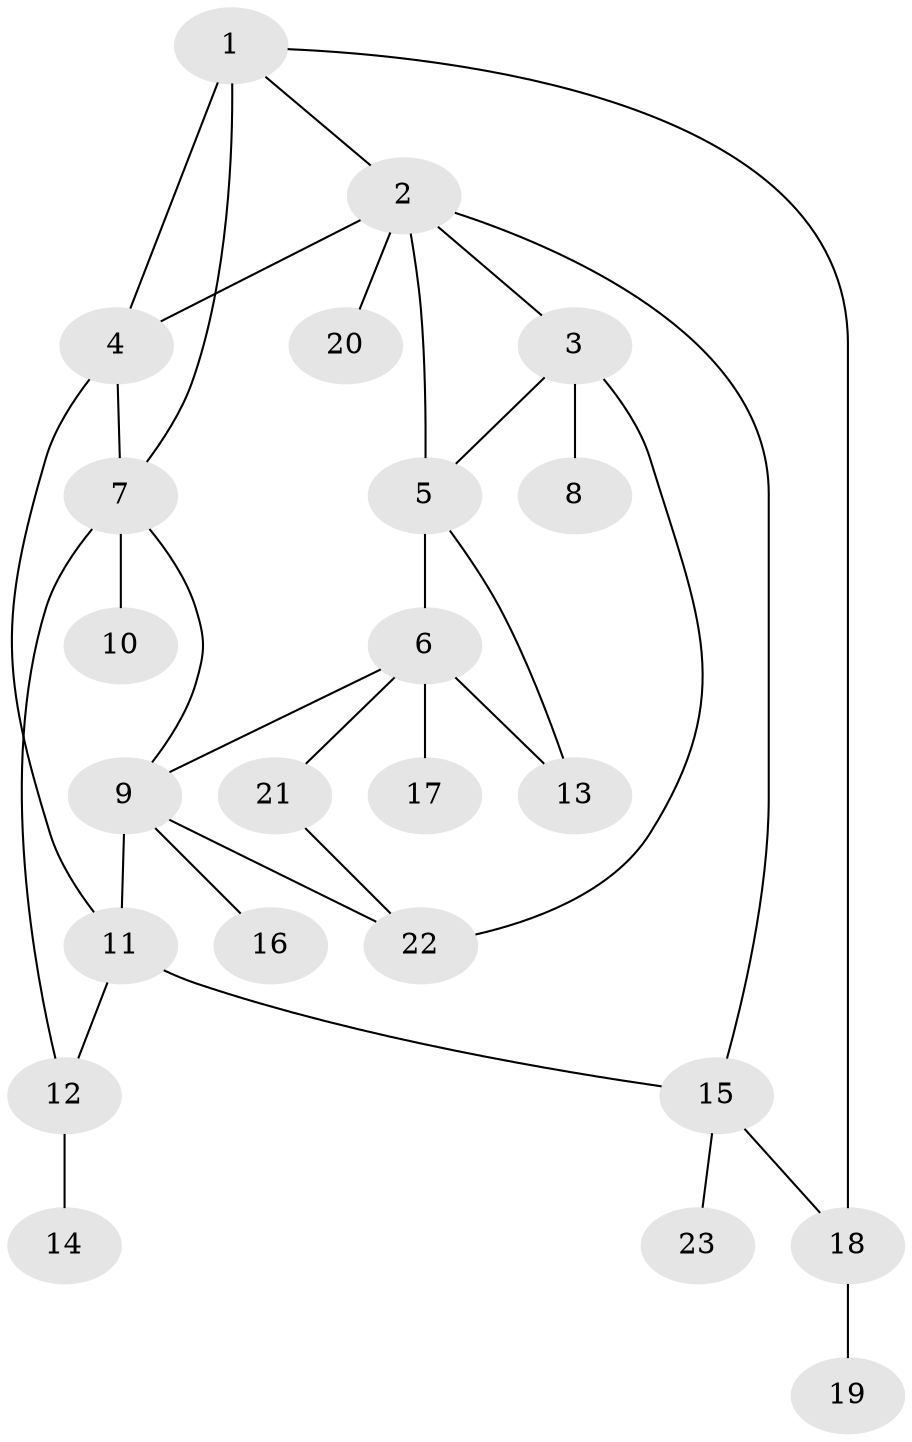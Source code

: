// original degree distribution, {4: 0.041666666666666664, 7: 0.013888888888888888, 3: 0.2777777777777778, 6: 0.041666666666666664, 1: 0.375, 2: 0.2222222222222222, 5: 0.027777777777777776}
// Generated by graph-tools (version 1.1) at 2025/48/03/04/25 22:48:59]
// undirected, 23 vertices, 33 edges
graph export_dot {
  node [color=gray90,style=filled];
  1;
  2;
  3;
  4;
  5;
  6;
  7;
  8;
  9;
  10;
  11;
  12;
  13;
  14;
  15;
  16;
  17;
  18;
  19;
  20;
  21;
  22;
  23;
  1 -- 2 [weight=1.0];
  1 -- 4 [weight=2.0];
  1 -- 7 [weight=1.0];
  1 -- 18 [weight=1.0];
  2 -- 3 [weight=1.0];
  2 -- 4 [weight=1.0];
  2 -- 5 [weight=1.0];
  2 -- 15 [weight=1.0];
  2 -- 20 [weight=1.0];
  3 -- 5 [weight=1.0];
  3 -- 8 [weight=1.0];
  3 -- 22 [weight=1.0];
  4 -- 7 [weight=1.0];
  4 -- 11 [weight=1.0];
  5 -- 6 [weight=1.0];
  5 -- 13 [weight=1.0];
  6 -- 9 [weight=1.0];
  6 -- 13 [weight=1.0];
  6 -- 17 [weight=1.0];
  6 -- 21 [weight=1.0];
  7 -- 9 [weight=1.0];
  7 -- 10 [weight=1.0];
  7 -- 12 [weight=1.0];
  9 -- 11 [weight=1.0];
  9 -- 16 [weight=1.0];
  9 -- 22 [weight=1.0];
  11 -- 12 [weight=1.0];
  11 -- 15 [weight=1.0];
  12 -- 14 [weight=1.0];
  15 -- 18 [weight=1.0];
  15 -- 23 [weight=1.0];
  18 -- 19 [weight=1.0];
  21 -- 22 [weight=1.0];
}
